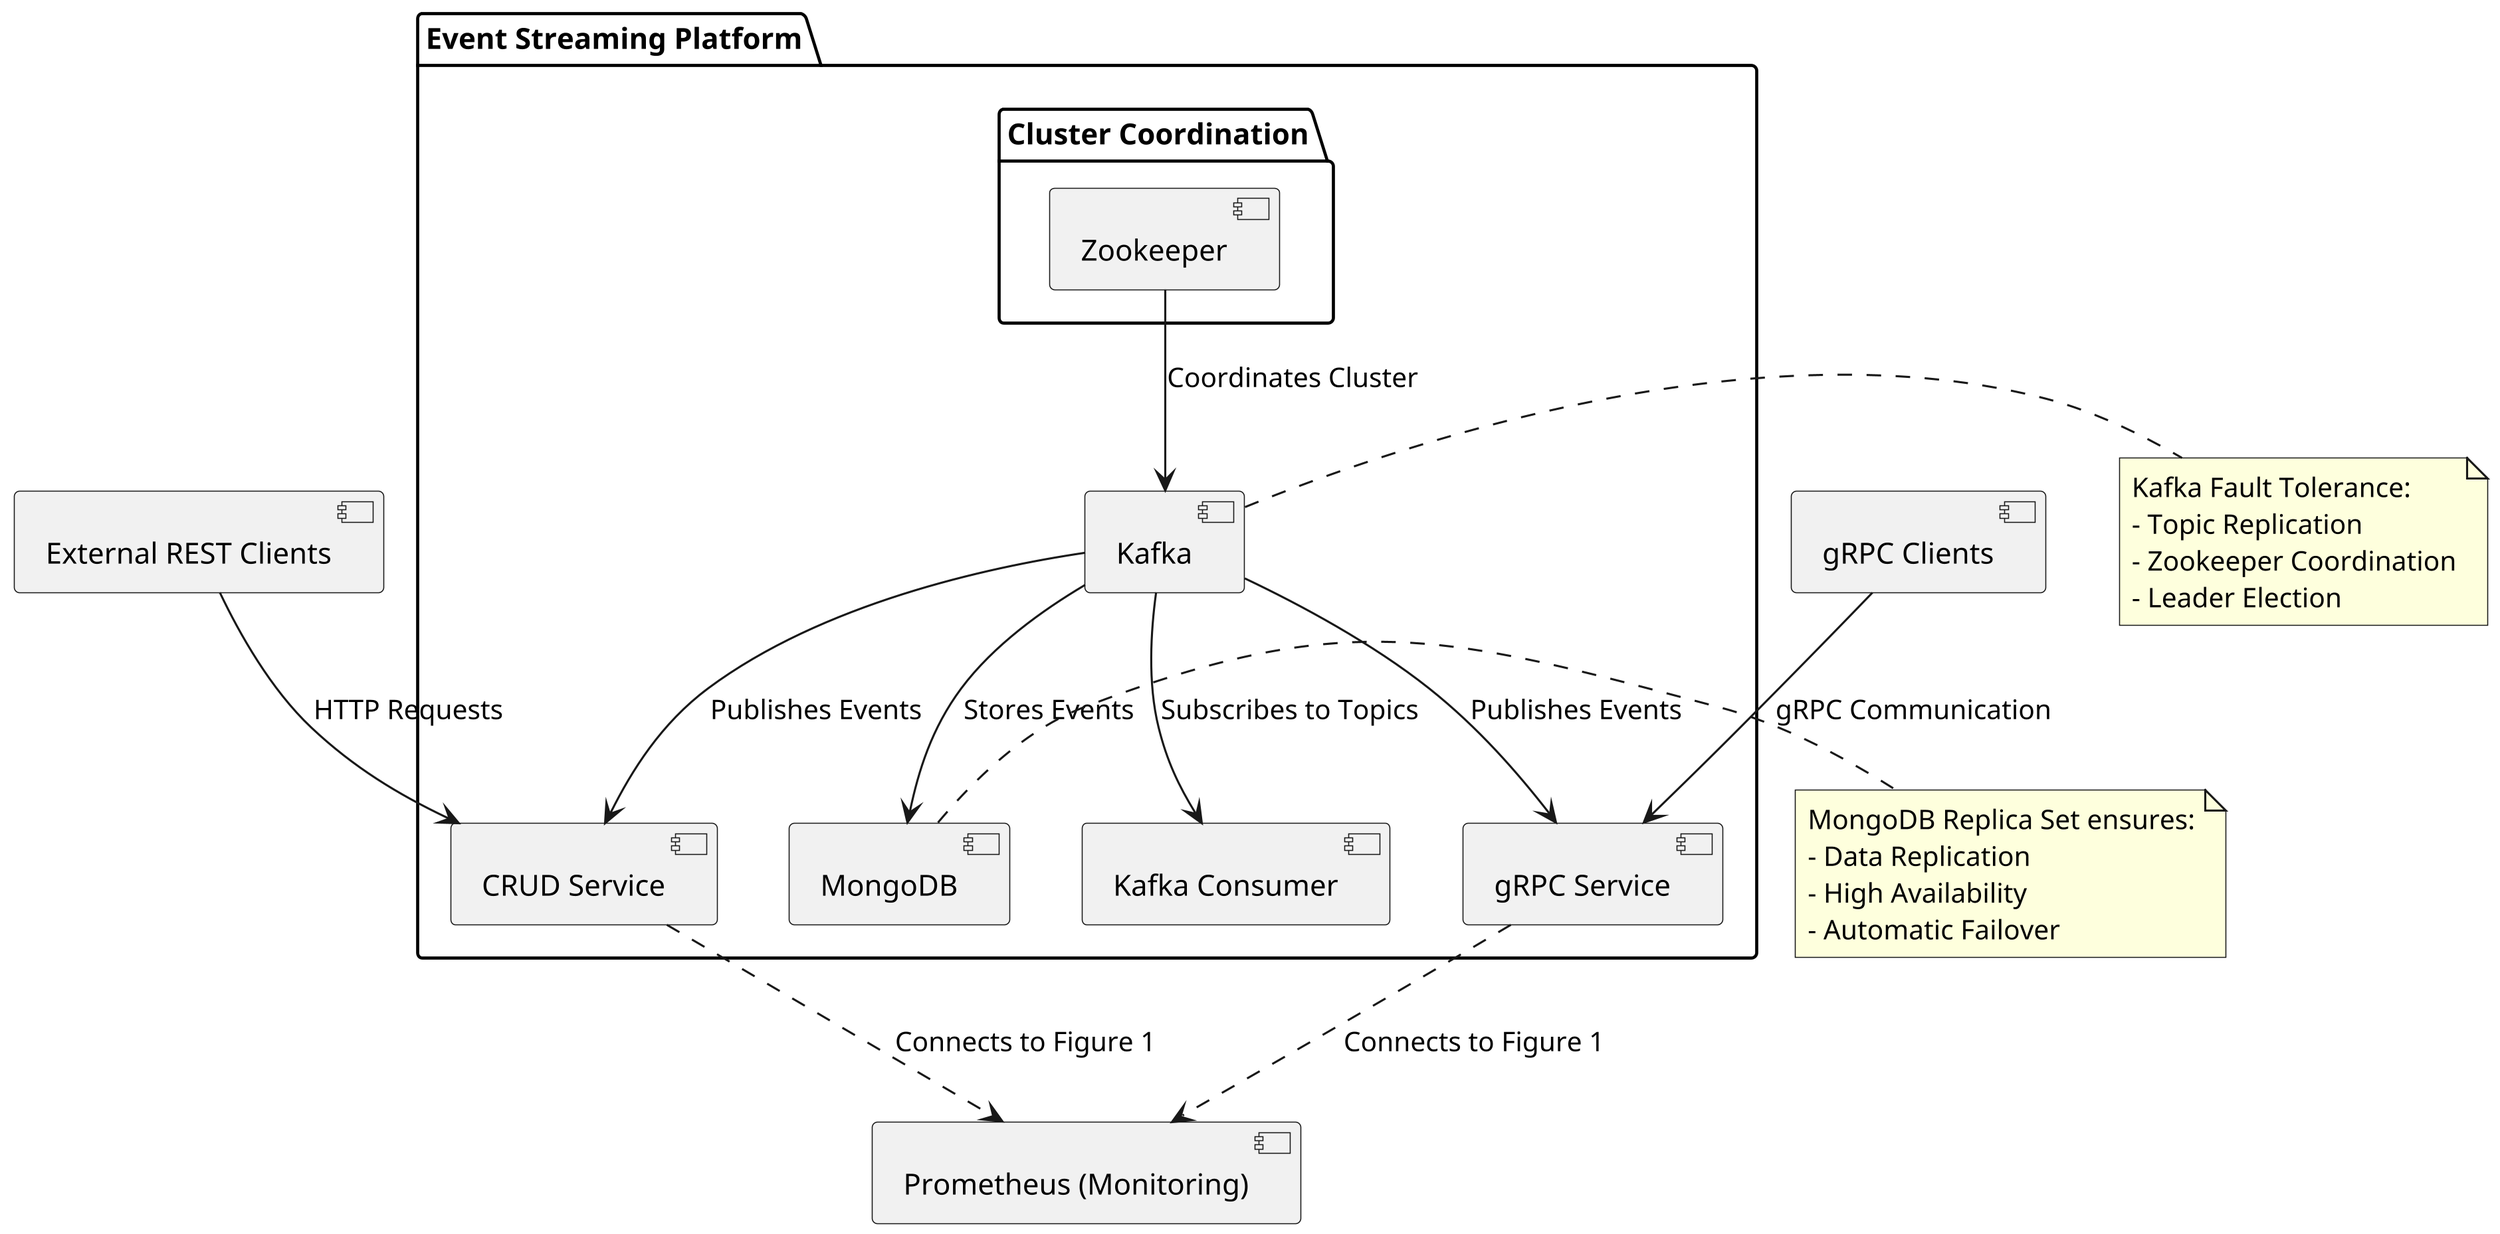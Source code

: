 @startuml

' Figure 2: Event Streaming & External Clients

skinparam dpi 300

package "Event Streaming Platform" {
    [Kafka] --> [Kafka Consumer]: Subscribes to Topics
    [Kafka] --> [MongoDB]: Stores Events
    [Kafka] --> [CRUD Service]: Publishes Events
    [Kafka] --> [gRPC Service]: Publishes Events
    
    package "Cluster Coordination" {
        [Zookeeper] --> [Kafka]: Coordinates Cluster
    }
}

[External REST Clients] --> [CRUD Service]: HTTP Requests
[gRPC Clients] --> [gRPC Service]: gRPC Communication

note right of [Kafka]
Kafka Fault Tolerance:
- Topic Replication
- Zookeeper Coordination
- Leader Election
end note

note right of [MongoDB]
MongoDB Replica Set ensures:
- Data Replication
- High Availability
- Automatic Failover
end note

' Connection point to Figure 1
[CRUD Service] ..> [Prometheus (Monitoring)] : Connects to Figure 1
[gRPC Service] ..> [Prometheus (Monitoring)] : Connects to Figure 1

@enduml
